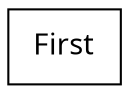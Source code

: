 digraph {
node [shape=record];
node [fontname=Sans];charset="UTF-8" splines=true splines=spline rankdir =LR
2689[label="First"];
}
